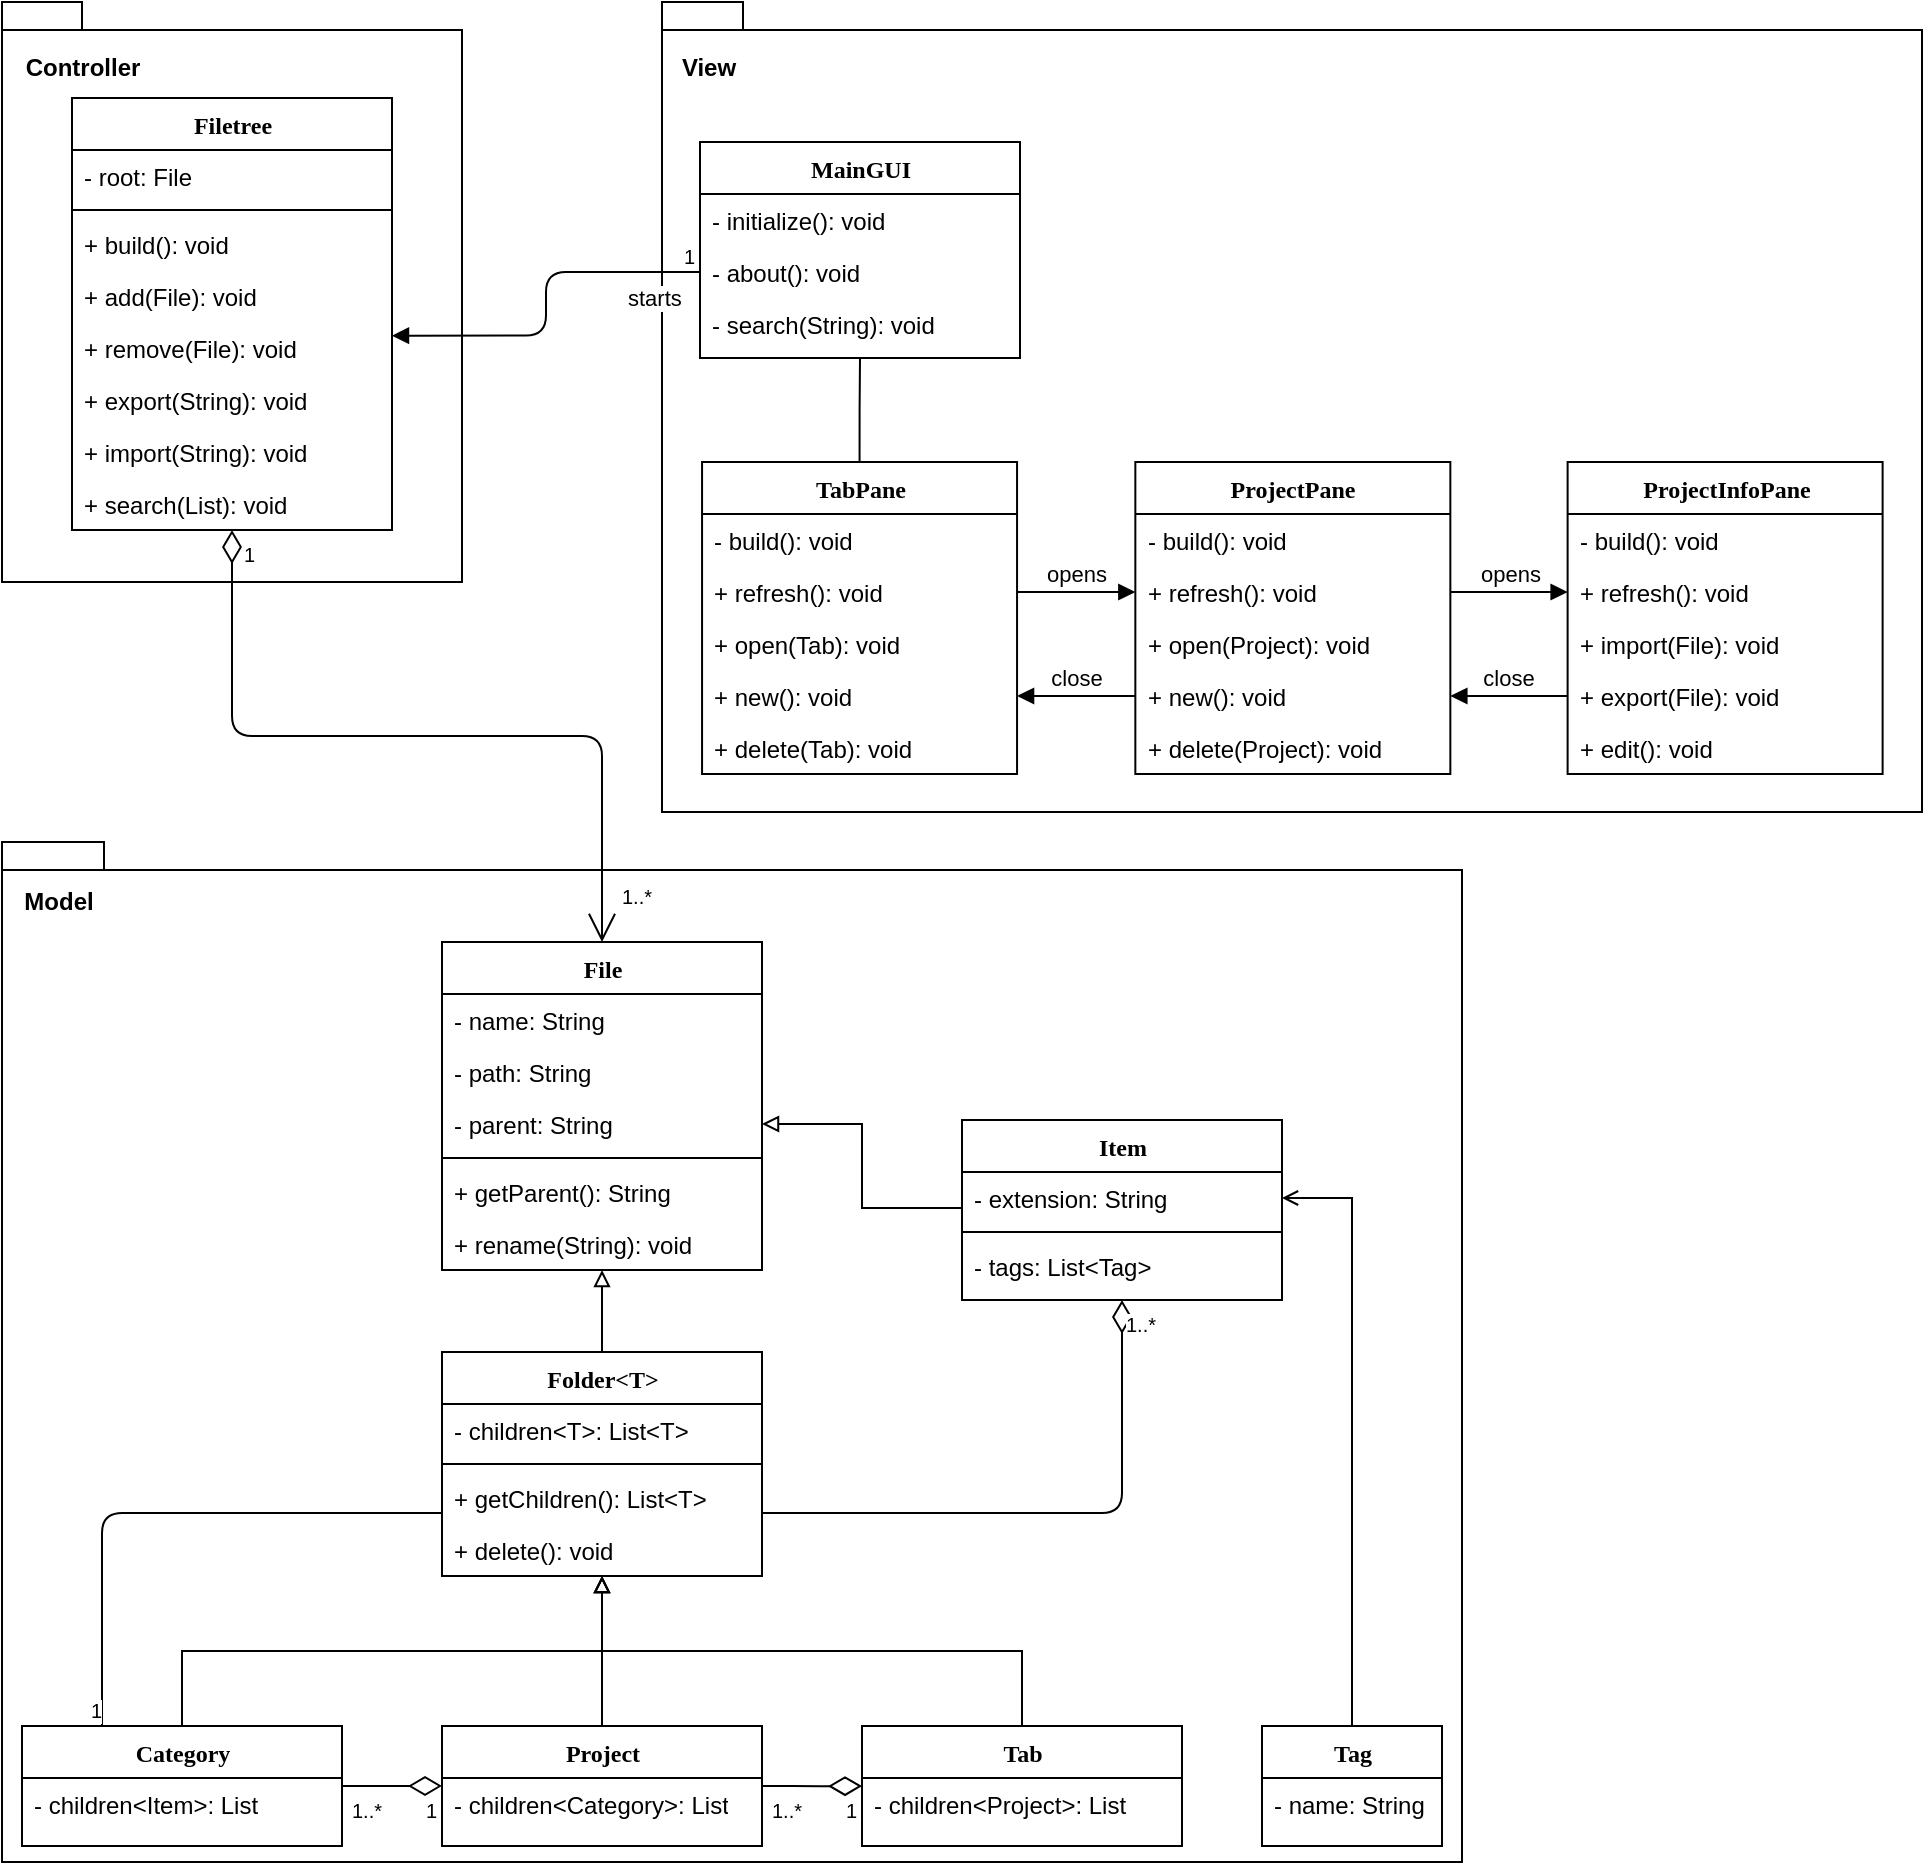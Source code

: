 <mxfile version="12.2.6" type="device" pages="1"><diagram name="Page-1" id="6133507b-19e7-1e82-6fc7-422aa6c4b21f"><mxGraphModel dx="2011" dy="1984" grid="1" gridSize="10" guides="1" tooltips="1" connect="1" arrows="1" fold="1" page="1" pageScale="1" pageWidth="1100" pageHeight="850" background="#ffffff" math="0" shadow="0"><root><mxCell id="0"/><mxCell id="1" parent="0"/><mxCell id="1fOGjqfK0r2tPuCEADrw-80" value="Model" style="shape=folder;fontStyle=1;spacingTop=0;tabWidth=40;tabHeight=14;tabPosition=left;html=1;container=1;spacing=0;spacingLeft=0;spacingRight=675;spacingBottom=450;" vertex="1" parent="1"><mxGeometry x="40" y="310" width="730" height="510" as="geometry"/></mxCell><mxCell id="1fOGjqfK0r2tPuCEADrw-18" value="Category" style="swimlane;html=1;fontStyle=1;align=center;verticalAlign=top;childLayout=stackLayout;horizontal=1;startSize=26;horizontalStack=0;resizeParent=1;resizeLast=0;collapsible=1;marginBottom=0;swimlaneFillColor=#ffffff;rounded=0;shadow=0;comic=0;labelBackgroundColor=none;strokeWidth=1;fillColor=none;fontFamily=Verdana;fontSize=12" vertex="1" parent="1fOGjqfK0r2tPuCEADrw-80"><mxGeometry x="10" y="442" width="160" height="60" as="geometry"/></mxCell><mxCell id="1fOGjqfK0r2tPuCEADrw-19" value="- children&amp;lt;Item&amp;gt;: List" style="text;html=1;strokeColor=none;fillColor=none;align=left;verticalAlign=top;spacingLeft=4;spacingRight=4;whiteSpace=wrap;overflow=hidden;rotatable=0;points=[[0,0.5],[1,0.5]];portConstraint=eastwest;" vertex="1" parent="1fOGjqfK0r2tPuCEADrw-18"><mxGeometry y="26" width="160" height="26" as="geometry"/></mxCell><mxCell id="1fOGjqfK0r2tPuCEADrw-12" value="Project" style="swimlane;html=1;fontStyle=1;align=center;verticalAlign=top;childLayout=stackLayout;horizontal=1;startSize=26;horizontalStack=0;resizeParent=1;resizeLast=0;collapsible=1;marginBottom=0;swimlaneFillColor=#ffffff;rounded=0;shadow=0;comic=0;labelBackgroundColor=none;strokeWidth=1;fillColor=none;fontFamily=Verdana;fontSize=12" vertex="1" parent="1fOGjqfK0r2tPuCEADrw-80"><mxGeometry x="220" y="442" width="160" height="60" as="geometry"/></mxCell><mxCell id="1fOGjqfK0r2tPuCEADrw-13" value="- children&amp;lt;Category&amp;gt;: List" style="text;html=1;strokeColor=none;fillColor=none;align=left;verticalAlign=top;spacingLeft=4;spacingRight=4;whiteSpace=wrap;overflow=hidden;rotatable=0;points=[[0,0.5],[1,0.5]];portConstraint=eastwest;" vertex="1" parent="1fOGjqfK0r2tPuCEADrw-12"><mxGeometry y="26" width="160" height="26" as="geometry"/></mxCell><mxCell id="1fOGjqfK0r2tPuCEADrw-21" value="" style="endArrow=none;html=1;endSize=12;startArrow=diamondThin;startSize=14;startFill=0;edgeStyle=orthogonalEdgeStyle;endFill=0;exitX=0;exitY=0.5;exitDx=0;exitDy=0;entryX=1;entryY=0.156;entryDx=0;entryDy=0;entryPerimeter=0;" edge="1" parent="1fOGjqfK0r2tPuCEADrw-80" source="1fOGjqfK0r2tPuCEADrw-12" target="1fOGjqfK0r2tPuCEADrw-19"><mxGeometry relative="1" as="geometry"><mxPoint x="980" y="380" as="sourcePoint"/><mxPoint x="1010" y="540" as="targetPoint"/></mxGeometry></mxCell><mxCell id="1fOGjqfK0r2tPuCEADrw-22" value="1" style="resizable=0;html=1;align=left;verticalAlign=top;labelBackgroundColor=#ffffff;fontSize=10;" connectable="0" vertex="1" parent="1fOGjqfK0r2tPuCEADrw-21"><mxGeometry x="-1" relative="1" as="geometry"><mxPoint x="-10" as="offset"/></mxGeometry></mxCell><mxCell id="1fOGjqfK0r2tPuCEADrw-23" value="1..*" style="resizable=0;html=1;align=right;verticalAlign=top;labelBackgroundColor=#ffffff;fontSize=10;" connectable="0" vertex="1" parent="1fOGjqfK0r2tPuCEADrw-21"><mxGeometry x="1" relative="1" as="geometry"><mxPoint x="20" as="offset"/></mxGeometry></mxCell><mxCell id="1fOGjqfK0r2tPuCEADrw-16" value="Tab" style="swimlane;html=1;fontStyle=1;align=center;verticalAlign=top;childLayout=stackLayout;horizontal=1;startSize=26;horizontalStack=0;resizeParent=1;resizeLast=0;collapsible=1;marginBottom=0;swimlaneFillColor=#ffffff;rounded=0;shadow=0;comic=0;labelBackgroundColor=none;strokeWidth=1;fillColor=none;fontFamily=Verdana;fontSize=12" vertex="1" parent="1fOGjqfK0r2tPuCEADrw-80"><mxGeometry x="430" y="442" width="160" height="60" as="geometry"/></mxCell><mxCell id="1fOGjqfK0r2tPuCEADrw-17" value="- children&amp;lt;Project&amp;gt;: List" style="text;html=1;strokeColor=none;fillColor=none;align=left;verticalAlign=top;spacingLeft=4;spacingRight=4;whiteSpace=wrap;overflow=hidden;rotatable=0;points=[[0,0.5],[1,0.5]];portConstraint=eastwest;" vertex="1" parent="1fOGjqfK0r2tPuCEADrw-16"><mxGeometry y="26" width="160" height="26" as="geometry"/></mxCell><mxCell id="1fOGjqfK0r2tPuCEADrw-24" value="" style="endArrow=none;html=1;endSize=12;startArrow=diamondThin;startSize=14;startFill=0;edgeStyle=orthogonalEdgeStyle;endFill=0;exitX=0;exitY=0.156;exitDx=0;exitDy=0;entryX=1;entryY=0.154;entryDx=0;entryDy=0;entryPerimeter=0;exitPerimeter=0;" edge="1" parent="1fOGjqfK0r2tPuCEADrw-80" source="1fOGjqfK0r2tPuCEADrw-17" target="1fOGjqfK0r2tPuCEADrw-13"><mxGeometry relative="1" as="geometry"><mxPoint x="1239.935" y="530.065" as="sourcePoint"/><mxPoint x="1179.935" y="530.065" as="targetPoint"/></mxGeometry></mxCell><mxCell id="1fOGjqfK0r2tPuCEADrw-25" value="1" style="resizable=0;html=1;align=left;verticalAlign=top;labelBackgroundColor=#ffffff;fontSize=10;" connectable="0" vertex="1" parent="1fOGjqfK0r2tPuCEADrw-24"><mxGeometry x="-1" relative="1" as="geometry"><mxPoint x="-10" as="offset"/></mxGeometry></mxCell><mxCell id="1fOGjqfK0r2tPuCEADrw-26" value="1..*" style="resizable=0;html=1;align=right;verticalAlign=top;labelBackgroundColor=#ffffff;fontSize=10;" connectable="0" vertex="1" parent="1fOGjqfK0r2tPuCEADrw-24"><mxGeometry x="1" relative="1" as="geometry"><mxPoint x="20" as="offset"/></mxGeometry></mxCell><mxCell id="1fOGjqfK0r2tPuCEADrw-48" value="Tag" style="swimlane;html=1;fontStyle=1;align=center;verticalAlign=top;childLayout=stackLayout;horizontal=1;startSize=26;horizontalStack=0;resizeParent=1;resizeLast=0;collapsible=1;marginBottom=0;swimlaneFillColor=#ffffff;rounded=0;shadow=0;comic=0;labelBackgroundColor=none;strokeWidth=1;fillColor=none;fontFamily=Verdana;fontSize=12" vertex="1" parent="1fOGjqfK0r2tPuCEADrw-80"><mxGeometry x="630" y="442" width="90" height="60" as="geometry"/></mxCell><mxCell id="1fOGjqfK0r2tPuCEADrw-49" value="- name: String" style="text;html=1;strokeColor=none;fillColor=none;align=left;verticalAlign=top;spacingLeft=4;spacingRight=4;whiteSpace=wrap;overflow=hidden;rotatable=0;points=[[0,0.5],[1,0.5]];portConstraint=eastwest;" vertex="1" parent="1fOGjqfK0r2tPuCEADrw-48"><mxGeometry y="26" width="90" height="26" as="geometry"/></mxCell><mxCell id="1fOGjqfK0r2tPuCEADrw-27" style="edgeStyle=orthogonalEdgeStyle;rounded=0;orthogonalLoop=1;jettySize=auto;html=1;exitX=0.5;exitY=0;exitDx=0;exitDy=0;entryX=0.5;entryY=1;entryDx=0;entryDy=0;endArrow=block;endFill=0;" edge="1" parent="1fOGjqfK0r2tPuCEADrw-80" source="1fOGjqfK0r2tPuCEADrw-12" target="78961159f06e98e8-95"><mxGeometry relative="1" as="geometry"/></mxCell><mxCell id="1fOGjqfK0r2tPuCEADrw-29" style="edgeStyle=orthogonalEdgeStyle;rounded=0;orthogonalLoop=1;jettySize=auto;html=1;exitX=0.5;exitY=0;exitDx=0;exitDy=0;endArrow=block;endFill=0;entryX=0.5;entryY=1;entryDx=0;entryDy=0;" edge="1" parent="1fOGjqfK0r2tPuCEADrw-80" source="1fOGjqfK0r2tPuCEADrw-18" target="78961159f06e98e8-95"><mxGeometry relative="1" as="geometry"><mxPoint x="1120" y="400" as="targetPoint"/></mxGeometry></mxCell><mxCell id="1fOGjqfK0r2tPuCEADrw-28" style="edgeStyle=orthogonalEdgeStyle;rounded=0;orthogonalLoop=1;jettySize=auto;html=1;exitX=0.5;exitY=0;exitDx=0;exitDy=0;endArrow=block;endFill=0;entryX=0.5;entryY=1;entryDx=0;entryDy=0;" edge="1" parent="1fOGjqfK0r2tPuCEADrw-80" source="1fOGjqfK0r2tPuCEADrw-16" target="78961159f06e98e8-95"><mxGeometry relative="1" as="geometry"><mxPoint x="1120" y="400" as="targetPoint"/></mxGeometry></mxCell><mxCell id="78961159f06e98e8-82" value="File" style="swimlane;html=1;fontStyle=1;align=center;verticalAlign=top;childLayout=stackLayout;horizontal=1;startSize=26;horizontalStack=0;resizeParent=1;resizeLast=0;collapsible=1;marginBottom=0;swimlaneFillColor=#ffffff;rounded=0;shadow=0;comic=0;labelBackgroundColor=none;strokeWidth=1;fillColor=none;fontFamily=Verdana;fontSize=12" parent="1fOGjqfK0r2tPuCEADrw-80" vertex="1"><mxGeometry x="220" y="50" width="160" height="164" as="geometry"/></mxCell><mxCell id="78961159f06e98e8-84" value="- name: String" style="text;html=1;strokeColor=none;fillColor=none;align=left;verticalAlign=top;spacingLeft=4;spacingRight=4;whiteSpace=wrap;overflow=hidden;rotatable=0;points=[[0,0.5],[1,0.5]];portConstraint=eastwest;" parent="78961159f06e98e8-82" vertex="1"><mxGeometry y="26" width="160" height="26" as="geometry"/></mxCell><mxCell id="78961159f06e98e8-89" value="- path: String" style="text;html=1;strokeColor=none;fillColor=none;align=left;verticalAlign=top;spacingLeft=4;spacingRight=4;whiteSpace=wrap;overflow=hidden;rotatable=0;points=[[0,0.5],[1,0.5]];portConstraint=eastwest;" parent="78961159f06e98e8-82" vertex="1"><mxGeometry y="52" width="160" height="26" as="geometry"/></mxCell><mxCell id="78961159f06e98e8-94" value="- parent: String" style="text;html=1;strokeColor=none;fillColor=none;align=left;verticalAlign=top;spacingLeft=4;spacingRight=4;whiteSpace=wrap;overflow=hidden;rotatable=0;points=[[0,0.5],[1,0.5]];portConstraint=eastwest;" parent="78961159f06e98e8-82" vertex="1"><mxGeometry y="78" width="160" height="26" as="geometry"/></mxCell><mxCell id="78961159f06e98e8-90" value="" style="line;html=1;strokeWidth=1;fillColor=none;align=left;verticalAlign=middle;spacingTop=-1;spacingLeft=3;spacingRight=3;rotatable=0;labelPosition=right;points=[];portConstraint=eastwest;" parent="78961159f06e98e8-82" vertex="1"><mxGeometry y="104" width="160" height="8" as="geometry"/></mxCell><mxCell id="b94bc138ca980ef-4" value="+ getParent(): String" style="text;html=1;strokeColor=none;fillColor=none;align=left;verticalAlign=top;spacingLeft=4;spacingRight=4;whiteSpace=wrap;overflow=hidden;rotatable=0;points=[[0,0.5],[1,0.5]];portConstraint=eastwest;" parent="78961159f06e98e8-82" vertex="1"><mxGeometry y="112" width="160" height="26" as="geometry"/></mxCell><mxCell id="1fOGjqfK0r2tPuCEADrw-2" value="+ rename(String): void" style="text;html=1;strokeColor=none;fillColor=none;align=left;verticalAlign=top;spacingLeft=4;spacingRight=4;whiteSpace=wrap;overflow=hidden;rotatable=0;points=[[0,0.5],[1,0.5]];portConstraint=eastwest;" vertex="1" parent="78961159f06e98e8-82"><mxGeometry y="138" width="160" height="26" as="geometry"/></mxCell><mxCell id="1fOGjqfK0r2tPuCEADrw-7" style="edgeStyle=orthogonalEdgeStyle;rounded=0;orthogonalLoop=1;jettySize=auto;html=1;exitX=0.5;exitY=0;exitDx=0;exitDy=0;entryX=0.5;entryY=1;entryDx=0;entryDy=0;entryPerimeter=0;endArrow=block;endFill=0;" edge="1" parent="1fOGjqfK0r2tPuCEADrw-80" source="78961159f06e98e8-95" target="1fOGjqfK0r2tPuCEADrw-2"><mxGeometry relative="1" as="geometry"/></mxCell><mxCell id="1fOGjqfK0r2tPuCEADrw-30" value="Item" style="swimlane;html=1;fontStyle=1;align=center;verticalAlign=top;childLayout=stackLayout;horizontal=1;startSize=26;horizontalStack=0;resizeParent=1;resizeLast=0;collapsible=1;marginBottom=0;swimlaneFillColor=#ffffff;rounded=0;shadow=0;comic=0;labelBackgroundColor=none;strokeWidth=1;fillColor=none;fontFamily=Verdana;fontSize=12" vertex="1" parent="1fOGjqfK0r2tPuCEADrw-80"><mxGeometry x="480" y="139" width="160" height="90" as="geometry"/></mxCell><mxCell id="1fOGjqfK0r2tPuCEADrw-31" value="- extension: String" style="text;html=1;strokeColor=none;fillColor=none;align=left;verticalAlign=top;spacingLeft=4;spacingRight=4;whiteSpace=wrap;overflow=hidden;rotatable=0;points=[[0,0.5],[1,0.5]];portConstraint=eastwest;" vertex="1" parent="1fOGjqfK0r2tPuCEADrw-30"><mxGeometry y="26" width="160" height="26" as="geometry"/></mxCell><mxCell id="1fOGjqfK0r2tPuCEADrw-32" value="" style="line;html=1;strokeWidth=1;fillColor=none;align=left;verticalAlign=middle;spacingTop=-1;spacingLeft=3;spacingRight=3;rotatable=0;labelPosition=right;points=[];portConstraint=eastwest;" vertex="1" parent="1fOGjqfK0r2tPuCEADrw-30"><mxGeometry y="52" width="160" height="8" as="geometry"/></mxCell><mxCell id="1fOGjqfK0r2tPuCEADrw-33" value="- tags: List&amp;lt;Tag&amp;gt;" style="text;html=1;strokeColor=none;fillColor=none;align=left;verticalAlign=top;spacingLeft=4;spacingRight=4;whiteSpace=wrap;overflow=hidden;rotatable=0;points=[[0,0.5],[1,0.5]];portConstraint=eastwest;" vertex="1" parent="1fOGjqfK0r2tPuCEADrw-30"><mxGeometry y="60" width="160" height="26" as="geometry"/></mxCell><mxCell id="1fOGjqfK0r2tPuCEADrw-35" style="edgeStyle=orthogonalEdgeStyle;rounded=0;orthogonalLoop=1;jettySize=auto;html=1;entryX=1;entryY=0.5;entryDx=0;entryDy=0;endArrow=block;endFill=0;exitX=0;exitY=0.692;exitDx=0;exitDy=0;exitPerimeter=0;" edge="1" parent="1fOGjqfK0r2tPuCEADrw-80" source="1fOGjqfK0r2tPuCEADrw-31" target="78961159f06e98e8-94"><mxGeometry relative="1" as="geometry"><mxPoint x="1290" y="190" as="sourcePoint"/></mxGeometry></mxCell><mxCell id="1fOGjqfK0r2tPuCEADrw-50" style="edgeStyle=orthogonalEdgeStyle;rounded=0;orthogonalLoop=1;jettySize=auto;html=1;exitX=0.5;exitY=0;exitDx=0;exitDy=0;entryX=1;entryY=0.5;entryDx=0;entryDy=0;endArrow=open;endFill=0;" edge="1" parent="1fOGjqfK0r2tPuCEADrw-80" source="1fOGjqfK0r2tPuCEADrw-48" target="1fOGjqfK0r2tPuCEADrw-31"><mxGeometry relative="1" as="geometry"/></mxCell><mxCell id="1fOGjqfK0r2tPuCEADrw-45" value="" style="endArrow=none;html=1;endSize=12;startArrow=diamondThin;startSize=14;startFill=0;edgeStyle=orthogonalEdgeStyle;endFill=0;exitX=0.5;exitY=1;exitDx=0;exitDy=0;entryX=0.25;entryY=0;entryDx=0;entryDy=0;" edge="1" parent="1fOGjqfK0r2tPuCEADrw-80" source="1fOGjqfK0r2tPuCEADrw-30" target="1fOGjqfK0r2tPuCEADrw-18"><mxGeometry relative="1" as="geometry"><mxPoint x="1319.833" y="332.667" as="sourcePoint"/><mxPoint x="1259.833" y="332.667" as="targetPoint"/></mxGeometry></mxCell><mxCell id="1fOGjqfK0r2tPuCEADrw-46" value="1..*" style="resizable=0;html=1;align=left;verticalAlign=top;labelBackgroundColor=#ffffff;fontSize=10;" connectable="0" vertex="1" parent="1fOGjqfK0r2tPuCEADrw-45"><mxGeometry x="-1" relative="1" as="geometry"><mxPoint as="offset"/></mxGeometry></mxCell><mxCell id="1fOGjqfK0r2tPuCEADrw-47" value="1" style="resizable=0;html=1;align=right;verticalAlign=top;labelBackgroundColor=#ffffff;fontSize=10;" connectable="0" vertex="1" parent="1fOGjqfK0r2tPuCEADrw-45"><mxGeometry x="1" relative="1" as="geometry"><mxPoint y="-20" as="offset"/></mxGeometry></mxCell><mxCell id="78961159f06e98e8-95" value="Folder&amp;lt;T&amp;gt;" style="swimlane;html=1;fontStyle=1;align=center;verticalAlign=top;childLayout=stackLayout;horizontal=1;startSize=26;horizontalStack=0;resizeParent=1;resizeLast=0;collapsible=1;marginBottom=0;swimlaneFillColor=#ffffff;rounded=0;shadow=0;comic=0;labelBackgroundColor=none;strokeWidth=1;fillColor=none;fontFamily=Verdana;fontSize=12" parent="1fOGjqfK0r2tPuCEADrw-80" vertex="1"><mxGeometry x="220" y="255" width="160" height="112" as="geometry"/></mxCell><mxCell id="78961159f06e98e8-96" value="- children&amp;lt;T&amp;gt;: List&amp;lt;T&amp;gt;" style="text;html=1;strokeColor=none;fillColor=none;align=left;verticalAlign=top;spacingLeft=4;spacingRight=4;whiteSpace=wrap;overflow=hidden;rotatable=0;points=[[0,0.5],[1,0.5]];portConstraint=eastwest;" parent="78961159f06e98e8-95" vertex="1"><mxGeometry y="26" width="160" height="26" as="geometry"/></mxCell><mxCell id="78961159f06e98e8-103" value="" style="line;html=1;strokeWidth=1;fillColor=none;align=left;verticalAlign=middle;spacingTop=-1;spacingLeft=3;spacingRight=3;rotatable=0;labelPosition=right;points=[];portConstraint=eastwest;" parent="78961159f06e98e8-95" vertex="1"><mxGeometry y="52" width="160" height="8" as="geometry"/></mxCell><mxCell id="78961159f06e98e8-104" value="+ getChildren(): List&amp;lt;T&amp;gt;" style="text;html=1;strokeColor=none;fillColor=none;align=left;verticalAlign=top;spacingLeft=4;spacingRight=4;whiteSpace=wrap;overflow=hidden;rotatable=0;points=[[0,0.5],[1,0.5]];portConstraint=eastwest;" parent="78961159f06e98e8-95" vertex="1"><mxGeometry y="60" width="160" height="26" as="geometry"/></mxCell><mxCell id="1fOGjqfK0r2tPuCEADrw-75" value="+ delete(): void" style="text;html=1;strokeColor=none;fillColor=none;align=left;verticalAlign=top;spacingLeft=4;spacingRight=4;whiteSpace=wrap;overflow=hidden;rotatable=0;points=[[0,0.5],[1,0.5]];portConstraint=eastwest;" vertex="1" parent="78961159f06e98e8-95"><mxGeometry y="86" width="160" height="26" as="geometry"/></mxCell><mxCell id="1fOGjqfK0r2tPuCEADrw-84" value="Controller" style="shape=folder;fontStyle=1;spacingTop=0;tabWidth=40;tabHeight=14;tabPosition=left;html=1;container=1;spacingRight=150;spacingBottom=225;" vertex="1" parent="1"><mxGeometry x="40" y="-110" width="230" height="290" as="geometry"/></mxCell><mxCell id="78961159f06e98e8-43" value="Filetree" style="swimlane;html=1;fontStyle=1;align=center;verticalAlign=top;childLayout=stackLayout;horizontal=1;startSize=26;horizontalStack=0;resizeParent=1;resizeLast=0;collapsible=1;marginBottom=0;swimlaneFillColor=#ffffff;rounded=0;shadow=0;comic=0;labelBackgroundColor=none;strokeWidth=1;fillColor=none;fontFamily=Verdana;fontSize=12" parent="1fOGjqfK0r2tPuCEADrw-84" vertex="1"><mxGeometry x="35" y="48.0" width="160" height="216" as="geometry"/></mxCell><mxCell id="78961159f06e98e8-44" value="- root: File" style="text;html=1;strokeColor=none;fillColor=none;align=left;verticalAlign=top;spacingLeft=4;spacingRight=4;whiteSpace=wrap;overflow=hidden;rotatable=0;points=[[0,0.5],[1,0.5]];portConstraint=eastwest;" parent="78961159f06e98e8-43" vertex="1"><mxGeometry y="26" width="160" height="26" as="geometry"/></mxCell><mxCell id="78961159f06e98e8-51" value="" style="line;html=1;strokeWidth=1;fillColor=none;align=left;verticalAlign=middle;spacingTop=-1;spacingLeft=3;spacingRight=3;rotatable=0;labelPosition=right;points=[];portConstraint=eastwest;" parent="78961159f06e98e8-43" vertex="1"><mxGeometry y="52" width="160" height="8" as="geometry"/></mxCell><mxCell id="78961159f06e98e8-45" value="+ build(): void" style="text;html=1;strokeColor=none;fillColor=none;align=left;verticalAlign=top;spacingLeft=4;spacingRight=4;whiteSpace=wrap;overflow=hidden;rotatable=0;points=[[0,0.5],[1,0.5]];portConstraint=eastwest;" parent="78961159f06e98e8-43" vertex="1"><mxGeometry y="60" width="160" height="26" as="geometry"/></mxCell><mxCell id="1fOGjqfK0r2tPuCEADrw-43" value="+ add(File): void" style="text;html=1;strokeColor=none;fillColor=none;align=left;verticalAlign=top;spacingLeft=4;spacingRight=4;whiteSpace=wrap;overflow=hidden;rotatable=0;points=[[0,0.5],[1,0.5]];portConstraint=eastwest;" vertex="1" parent="78961159f06e98e8-43"><mxGeometry y="86" width="160" height="26" as="geometry"/></mxCell><mxCell id="1fOGjqfK0r2tPuCEADrw-44" value="+ remove(File): void" style="text;html=1;strokeColor=none;fillColor=none;align=left;verticalAlign=top;spacingLeft=4;spacingRight=4;whiteSpace=wrap;overflow=hidden;rotatable=0;points=[[0,0.5],[1,0.5]];portConstraint=eastwest;" vertex="1" parent="78961159f06e98e8-43"><mxGeometry y="112" width="160" height="26" as="geometry"/></mxCell><mxCell id="78961159f06e98e8-52" value="+ export(String): void" style="text;html=1;strokeColor=none;fillColor=none;align=left;verticalAlign=top;spacingLeft=4;spacingRight=4;whiteSpace=wrap;overflow=hidden;rotatable=0;points=[[0,0.5],[1,0.5]];portConstraint=eastwest;" parent="78961159f06e98e8-43" vertex="1"><mxGeometry y="138" width="160" height="26" as="geometry"/></mxCell><mxCell id="b94bc138ca980ef-2" value="+ import(String): void" style="text;html=1;strokeColor=none;fillColor=none;align=left;verticalAlign=top;spacingLeft=4;spacingRight=4;whiteSpace=wrap;overflow=hidden;rotatable=0;points=[[0,0.5],[1,0.5]];portConstraint=eastwest;" parent="78961159f06e98e8-43" vertex="1"><mxGeometry y="164" width="160" height="26" as="geometry"/></mxCell><mxCell id="b94bc138ca980ef-3" value="+ search(List): void" style="text;html=1;strokeColor=none;fillColor=none;align=left;verticalAlign=top;spacingLeft=4;spacingRight=4;whiteSpace=wrap;overflow=hidden;rotatable=0;points=[[0,0.5],[1,0.5]];portConstraint=eastwest;" parent="78961159f06e98e8-43" vertex="1"><mxGeometry y="190" width="160" height="26" as="geometry"/></mxCell><mxCell id="1fOGjqfK0r2tPuCEADrw-3" value="" style="endArrow=open;html=1;endSize=12;startArrow=diamondThin;startSize=14;startFill=0;edgeStyle=orthogonalEdgeStyle;exitX=0.5;exitY=1;exitDx=0;exitDy=0;exitPerimeter=0;" edge="1" parent="1" source="b94bc138ca980ef-3" target="78961159f06e98e8-82"><mxGeometry relative="1" as="geometry"><mxPoint x="374" y="300" as="sourcePoint"/><mxPoint x="374" y="415" as="targetPoint"/></mxGeometry></mxCell><mxCell id="1fOGjqfK0r2tPuCEADrw-4" value="1" style="resizable=0;html=1;align=left;verticalAlign=top;labelBackgroundColor=#ffffff;fontSize=10;" connectable="0" vertex="1" parent="1fOGjqfK0r2tPuCEADrw-3"><mxGeometry x="-1" relative="1" as="geometry"><mxPoint x="4" as="offset"/></mxGeometry></mxCell><mxCell id="1fOGjqfK0r2tPuCEADrw-5" value="1..*" style="resizable=0;html=1;align=right;verticalAlign=top;labelBackgroundColor=#ffffff;fontSize=10;" connectable="0" vertex="1" parent="1fOGjqfK0r2tPuCEADrw-3"><mxGeometry x="1" relative="1" as="geometry"><mxPoint x="25" y="-35" as="offset"/></mxGeometry></mxCell><mxCell id="1fOGjqfK0r2tPuCEADrw-85" value="View" style="shape=folder;fontStyle=1;spacingTop=0;tabWidth=40;tabHeight=14;tabPosition=left;html=1;spacingRight=585;spacingBottom=340;container=1;" vertex="1" parent="1"><mxGeometry x="370" y="-110" width="630" height="405" as="geometry"/></mxCell><mxCell id="1fOGjqfK0r2tPuCEADrw-69" value="ProjectInfoPane" style="swimlane;html=1;fontStyle=1;align=center;verticalAlign=top;childLayout=stackLayout;horizontal=1;startSize=26;horizontalStack=0;resizeParent=1;resizeLast=0;collapsible=1;marginBottom=0;swimlaneFillColor=#ffffff;rounded=0;shadow=0;comic=0;labelBackgroundColor=none;strokeWidth=1;fillColor=none;fontFamily=Verdana;fontSize=12" vertex="1" parent="1fOGjqfK0r2tPuCEADrw-85"><mxGeometry x="452.812" y="230" width="157.5" height="156" as="geometry"/></mxCell><mxCell id="1fOGjqfK0r2tPuCEADrw-70" value="- build(): void" style="text;html=1;strokeColor=none;fillColor=none;align=left;verticalAlign=top;spacingLeft=4;spacingRight=4;whiteSpace=wrap;overflow=hidden;rotatable=0;points=[[0,0.5],[1,0.5]];portConstraint=eastwest;" vertex="1" parent="1fOGjqfK0r2tPuCEADrw-69"><mxGeometry y="26" width="157.5" height="26" as="geometry"/></mxCell><mxCell id="1fOGjqfK0r2tPuCEADrw-71" value="+ refresh(): void" style="text;html=1;strokeColor=none;fillColor=none;align=left;verticalAlign=top;spacingLeft=4;spacingRight=4;whiteSpace=wrap;overflow=hidden;rotatable=0;points=[[0,0.5],[1,0.5]];portConstraint=eastwest;" vertex="1" parent="1fOGjqfK0r2tPuCEADrw-69"><mxGeometry y="52" width="157.5" height="26" as="geometry"/></mxCell><mxCell id="1fOGjqfK0r2tPuCEADrw-72" value="+ import(File): void" style="text;html=1;strokeColor=none;fillColor=none;align=left;verticalAlign=top;spacingLeft=4;spacingRight=4;whiteSpace=wrap;overflow=hidden;rotatable=0;points=[[0,0.5],[1,0.5]];portConstraint=eastwest;" vertex="1" parent="1fOGjqfK0r2tPuCEADrw-69"><mxGeometry y="78" width="157.5" height="26" as="geometry"/></mxCell><mxCell id="1fOGjqfK0r2tPuCEADrw-73" value="+ export(File): void" style="text;html=1;strokeColor=none;fillColor=none;align=left;verticalAlign=top;spacingLeft=4;spacingRight=4;whiteSpace=wrap;overflow=hidden;rotatable=0;points=[[0,0.5],[1,0.5]];portConstraint=eastwest;" vertex="1" parent="1fOGjqfK0r2tPuCEADrw-69"><mxGeometry y="104" width="157.5" height="26" as="geometry"/></mxCell><mxCell id="1fOGjqfK0r2tPuCEADrw-74" value="+ edit(): void" style="text;html=1;strokeColor=none;fillColor=none;align=left;verticalAlign=top;spacingLeft=4;spacingRight=4;whiteSpace=wrap;overflow=hidden;rotatable=0;points=[[0,0.5],[1,0.5]];portConstraint=eastwest;" vertex="1" parent="1fOGjqfK0r2tPuCEADrw-69"><mxGeometry y="130" width="157.5" height="26" as="geometry"/></mxCell><mxCell id="1fOGjqfK0r2tPuCEADrw-63" value="ProjectPane" style="swimlane;html=1;fontStyle=1;align=center;verticalAlign=top;childLayout=stackLayout;horizontal=1;startSize=26;horizontalStack=0;resizeParent=1;resizeLast=0;collapsible=1;marginBottom=0;swimlaneFillColor=#ffffff;rounded=0;shadow=0;comic=0;labelBackgroundColor=none;strokeWidth=1;fillColor=none;fontFamily=Verdana;fontSize=12" vertex="1" parent="1fOGjqfK0r2tPuCEADrw-85"><mxGeometry x="236.672" y="230" width="157.5" height="156" as="geometry"/></mxCell><mxCell id="1fOGjqfK0r2tPuCEADrw-64" value="- build(): void" style="text;html=1;strokeColor=none;fillColor=none;align=left;verticalAlign=top;spacingLeft=4;spacingRight=4;whiteSpace=wrap;overflow=hidden;rotatable=0;points=[[0,0.5],[1,0.5]];portConstraint=eastwest;" vertex="1" parent="1fOGjqfK0r2tPuCEADrw-63"><mxGeometry y="26" width="157.5" height="26" as="geometry"/></mxCell><mxCell id="1fOGjqfK0r2tPuCEADrw-65" value="+ refresh(): void" style="text;html=1;strokeColor=none;fillColor=none;align=left;verticalAlign=top;spacingLeft=4;spacingRight=4;whiteSpace=wrap;overflow=hidden;rotatable=0;points=[[0,0.5],[1,0.5]];portConstraint=eastwest;" vertex="1" parent="1fOGjqfK0r2tPuCEADrw-63"><mxGeometry y="52" width="157.5" height="26" as="geometry"/></mxCell><mxCell id="1fOGjqfK0r2tPuCEADrw-66" value="+ open(Project): void" style="text;html=1;strokeColor=none;fillColor=none;align=left;verticalAlign=top;spacingLeft=4;spacingRight=4;whiteSpace=wrap;overflow=hidden;rotatable=0;points=[[0,0.5],[1,0.5]];portConstraint=eastwest;" vertex="1" parent="1fOGjqfK0r2tPuCEADrw-63"><mxGeometry y="78" width="157.5" height="26" as="geometry"/></mxCell><mxCell id="1fOGjqfK0r2tPuCEADrw-67" value="+ new(): void" style="text;html=1;strokeColor=none;fillColor=none;align=left;verticalAlign=top;spacingLeft=4;spacingRight=4;whiteSpace=wrap;overflow=hidden;rotatable=0;points=[[0,0.5],[1,0.5]];portConstraint=eastwest;" vertex="1" parent="1fOGjqfK0r2tPuCEADrw-63"><mxGeometry y="104" width="157.5" height="26" as="geometry"/></mxCell><mxCell id="1fOGjqfK0r2tPuCEADrw-68" value="+ delete(Project): void" style="text;html=1;strokeColor=none;fillColor=none;align=left;verticalAlign=top;spacingLeft=4;spacingRight=4;whiteSpace=wrap;overflow=hidden;rotatable=0;points=[[0,0.5],[1,0.5]];portConstraint=eastwest;" vertex="1" parent="1fOGjqfK0r2tPuCEADrw-63"><mxGeometry y="130" width="157.5" height="26" as="geometry"/></mxCell><mxCell id="1fOGjqfK0r2tPuCEADrw-77" value="opens" style="html=1;verticalAlign=bottom;endArrow=block;exitX=1;exitY=0.5;exitDx=0;exitDy=0;entryX=0;entryY=0.5;entryDx=0;entryDy=0;" edge="1" parent="1fOGjqfK0r2tPuCEADrw-85" source="1fOGjqfK0r2tPuCEADrw-65" target="1fOGjqfK0r2tPuCEADrw-71"><mxGeometry width="80" relative="1" as="geometry"><mxPoint x="324.844" y="30" as="sourcePoint"/><mxPoint x="403.594" y="30" as="targetPoint"/></mxGeometry></mxCell><mxCell id="1fOGjqfK0r2tPuCEADrw-79" value="close" style="html=1;verticalAlign=bottom;endArrow=block;entryX=1;entryY=0.5;entryDx=0;entryDy=0;exitX=0;exitY=0.5;exitDx=0;exitDy=0;" edge="1" parent="1fOGjqfK0r2tPuCEADrw-85" source="1fOGjqfK0r2tPuCEADrw-73" target="1fOGjqfK0r2tPuCEADrw-67"><mxGeometry width="80" relative="1" as="geometry"><mxPoint x="354.375" y="50" as="sourcePoint"/><mxPoint x="433.125" y="50" as="targetPoint"/></mxGeometry></mxCell><mxCell id="1fOGjqfK0r2tPuCEADrw-56" value="TabPane" style="swimlane;html=1;fontStyle=1;align=center;verticalAlign=top;childLayout=stackLayout;horizontal=1;startSize=26;horizontalStack=0;resizeParent=1;resizeLast=0;collapsible=1;marginBottom=0;swimlaneFillColor=#ffffff;rounded=0;shadow=0;comic=0;labelBackgroundColor=none;strokeWidth=1;fillColor=none;fontFamily=Verdana;fontSize=12" vertex="1" parent="1fOGjqfK0r2tPuCEADrw-85"><mxGeometry x="20.031" y="230" width="157.5" height="156" as="geometry"/></mxCell><mxCell id="1fOGjqfK0r2tPuCEADrw-57" value="- build(): void" style="text;html=1;strokeColor=none;fillColor=none;align=left;verticalAlign=top;spacingLeft=4;spacingRight=4;whiteSpace=wrap;overflow=hidden;rotatable=0;points=[[0,0.5],[1,0.5]];portConstraint=eastwest;" vertex="1" parent="1fOGjqfK0r2tPuCEADrw-56"><mxGeometry y="26" width="157.5" height="26" as="geometry"/></mxCell><mxCell id="1fOGjqfK0r2tPuCEADrw-58" value="+ refresh(): void" style="text;html=1;strokeColor=none;fillColor=none;align=left;verticalAlign=top;spacingLeft=4;spacingRight=4;whiteSpace=wrap;overflow=hidden;rotatable=0;points=[[0,0.5],[1,0.5]];portConstraint=eastwest;" vertex="1" parent="1fOGjqfK0r2tPuCEADrw-56"><mxGeometry y="52" width="157.5" height="26" as="geometry"/></mxCell><mxCell id="1fOGjqfK0r2tPuCEADrw-59" value="+ open(Tab): void" style="text;html=1;strokeColor=none;fillColor=none;align=left;verticalAlign=top;spacingLeft=4;spacingRight=4;whiteSpace=wrap;overflow=hidden;rotatable=0;points=[[0,0.5],[1,0.5]];portConstraint=eastwest;" vertex="1" parent="1fOGjqfK0r2tPuCEADrw-56"><mxGeometry y="78" width="157.5" height="26" as="geometry"/></mxCell><mxCell id="1fOGjqfK0r2tPuCEADrw-60" value="+ new(): void" style="text;html=1;strokeColor=none;fillColor=none;align=left;verticalAlign=top;spacingLeft=4;spacingRight=4;whiteSpace=wrap;overflow=hidden;rotatable=0;points=[[0,0.5],[1,0.5]];portConstraint=eastwest;" vertex="1" parent="1fOGjqfK0r2tPuCEADrw-56"><mxGeometry y="104" width="157.5" height="26" as="geometry"/></mxCell><mxCell id="1fOGjqfK0r2tPuCEADrw-61" value="+ delete(Tab): void" style="text;html=1;strokeColor=none;fillColor=none;align=left;verticalAlign=top;spacingLeft=4;spacingRight=4;whiteSpace=wrap;overflow=hidden;rotatable=0;points=[[0,0.5],[1,0.5]];portConstraint=eastwest;" vertex="1" parent="1fOGjqfK0r2tPuCEADrw-56"><mxGeometry y="130" width="157.5" height="26" as="geometry"/></mxCell><mxCell id="1fOGjqfK0r2tPuCEADrw-76" value="opens" style="html=1;verticalAlign=bottom;endArrow=block;exitX=1;exitY=0.5;exitDx=0;exitDy=0;entryX=0;entryY=0.5;entryDx=0;entryDy=0;" edge="1" parent="1fOGjqfK0r2tPuCEADrw-85" source="1fOGjqfK0r2tPuCEADrw-58" target="1fOGjqfK0r2tPuCEADrw-65"><mxGeometry width="80" relative="1" as="geometry"><mxPoint x="167.344" y="60" as="sourcePoint"/><mxPoint x="226.406" y="60" as="targetPoint"/></mxGeometry></mxCell><mxCell id="1fOGjqfK0r2tPuCEADrw-78" value="close" style="html=1;verticalAlign=bottom;endArrow=block;entryX=1;entryY=0.5;entryDx=0;entryDy=0;exitX=0;exitY=0.5;exitDx=0;exitDy=0;" edge="1" parent="1fOGjqfK0r2tPuCEADrw-85" source="1fOGjqfK0r2tPuCEADrw-67" target="1fOGjqfK0r2tPuCEADrw-60"><mxGeometry width="80" relative="1" as="geometry"><mxPoint x="167.344" y="60" as="sourcePoint"/><mxPoint x="246.094" y="60" as="targetPoint"/></mxGeometry></mxCell><mxCell id="78961159f06e98e8-17" value="MainGUI" style="swimlane;html=1;fontStyle=1;align=center;verticalAlign=top;childLayout=stackLayout;horizontal=1;startSize=26;horizontalStack=0;resizeParent=1;resizeLast=0;collapsible=1;marginBottom=0;swimlaneFillColor=#ffffff;rounded=0;shadow=0;comic=0;labelBackgroundColor=none;strokeWidth=1;fillColor=none;fontFamily=Verdana;fontSize=12" parent="1fOGjqfK0r2tPuCEADrw-85" vertex="1"><mxGeometry x="19" y="70" width="160" height="108" as="geometry"/></mxCell><mxCell id="78961159f06e98e8-23" value="- initialize(): void" style="text;html=1;strokeColor=none;fillColor=none;align=left;verticalAlign=top;spacingLeft=4;spacingRight=4;whiteSpace=wrap;overflow=hidden;rotatable=0;points=[[0,0.5],[1,0.5]];portConstraint=eastwest;" parent="78961159f06e98e8-17" vertex="1"><mxGeometry y="26" width="160" height="26" as="geometry"/></mxCell><mxCell id="78961159f06e98e8-24" value="- about(): void" style="text;html=1;strokeColor=none;fillColor=none;align=left;verticalAlign=top;spacingLeft=4;spacingRight=4;whiteSpace=wrap;overflow=hidden;rotatable=0;points=[[0,0.5],[1,0.5]];portConstraint=eastwest;" parent="78961159f06e98e8-17" vertex="1"><mxGeometry y="52" width="160" height="26" as="geometry"/></mxCell><mxCell id="78961159f06e98e8-27" value="- search(String): void" style="text;html=1;strokeColor=none;fillColor=none;align=left;verticalAlign=top;spacingLeft=4;spacingRight=4;whiteSpace=wrap;overflow=hidden;rotatable=0;points=[[0,0.5],[1,0.5]];portConstraint=eastwest;" parent="78961159f06e98e8-17" vertex="1"><mxGeometry y="78" width="160" height="26" as="geometry"/></mxCell><mxCell id="1fOGjqfK0r2tPuCEADrw-62" style="edgeStyle=orthogonalEdgeStyle;rounded=0;orthogonalLoop=1;jettySize=auto;html=1;exitX=0.5;exitY=0;exitDx=0;exitDy=0;entryX=0.5;entryY=1;entryDx=0;entryDy=0;endArrow=none;endFill=0;" edge="1" parent="1fOGjqfK0r2tPuCEADrw-85" source="1fOGjqfK0r2tPuCEADrw-56" target="78961159f06e98e8-17"><mxGeometry relative="1" as="geometry"/></mxCell><mxCell id="1fOGjqfK0r2tPuCEADrw-54" value="&lt;div&gt;starts&lt;/div&gt;" style="endArrow=block;endFill=1;html=1;edgeStyle=orthogonalEdgeStyle;align=left;verticalAlign=top;exitX=0;exitY=0.5;exitDx=0;exitDy=0;entryX=1;entryY=0.263;entryDx=0;entryDy=0;entryPerimeter=0;" edge="1" parent="1" source="78961159f06e98e8-24" target="1fOGjqfK0r2tPuCEADrw-44"><mxGeometry x="-0.586" relative="1" as="geometry"><mxPoint x="650" y="255.5" as="sourcePoint"/><mxPoint x="520" y="200" as="targetPoint"/><mxPoint as="offset"/></mxGeometry></mxCell><mxCell id="1fOGjqfK0r2tPuCEADrw-55" value="1" style="resizable=0;html=1;align=left;verticalAlign=bottom;labelBackgroundColor=#ffffff;fontSize=10;" connectable="0" vertex="1" parent="1fOGjqfK0r2tPuCEADrw-54"><mxGeometry x="-1" relative="1" as="geometry"><mxPoint x="-10.5" as="offset"/></mxGeometry></mxCell></root></mxGraphModel></diagram></mxfile>